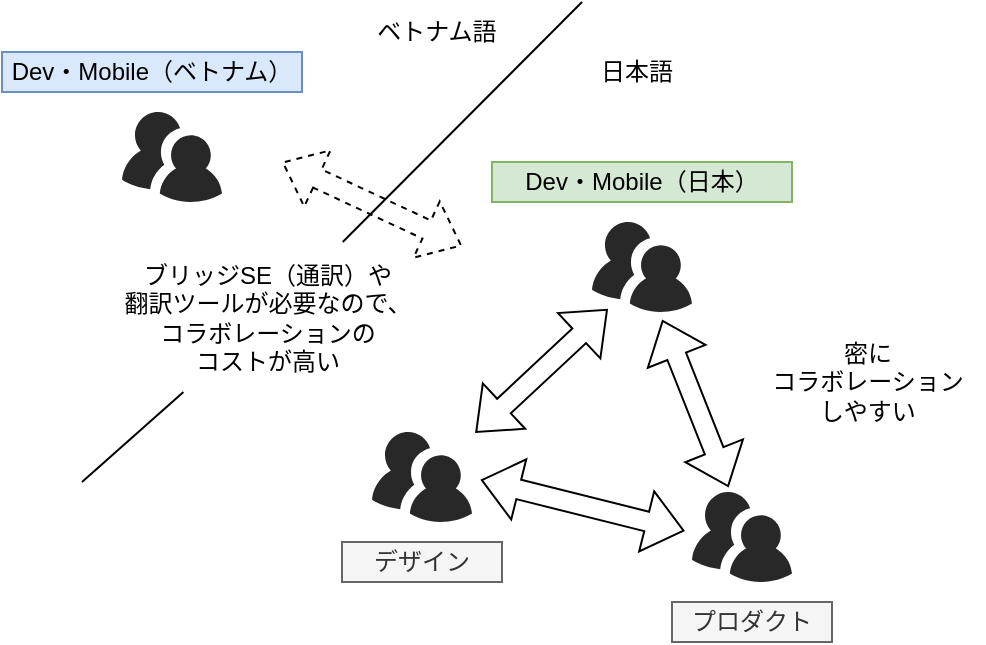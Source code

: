 <mxfile version="22.1.5" type="device">
  <diagram name="ページ1" id="fu776fGeynSo5gwmmyIW">
    <mxGraphModel dx="1129" dy="717" grid="1" gridSize="10" guides="1" tooltips="1" connect="1" arrows="1" fold="1" page="1" pageScale="1" pageWidth="827" pageHeight="1169" math="0" shadow="0">
      <root>
        <mxCell id="0" />
        <mxCell id="1" parent="0" />
        <mxCell id="cA42I65lkPS70WluOvvI-2" value="Dev・Mobile（日本）" style="rounded=0;whiteSpace=wrap;html=1;fillColor=#d5e8d4;strokeColor=#82b366;" vertex="1" parent="1">
          <mxGeometry x="255" y="90" width="150" height="20" as="geometry" />
        </mxCell>
        <mxCell id="cA42I65lkPS70WluOvvI-3" value="Dev・Mobile（ベトナム）" style="rounded=0;whiteSpace=wrap;html=1;fillColor=#dae8fc;strokeColor=#6c8ebf;" vertex="1" parent="1">
          <mxGeometry x="10" y="35" width="150" height="20" as="geometry" />
        </mxCell>
        <mxCell id="cA42I65lkPS70WluOvvI-7" value="" style="verticalLabelPosition=bottom;sketch=0;html=1;fillColor=#282828;strokeColor=none;verticalAlign=top;pointerEvents=1;align=center;shape=mxgraph.cisco_safe.people_places_things_icons.icon9;" vertex="1" parent="1">
          <mxGeometry x="70" y="65" width="50" height="45" as="geometry" />
        </mxCell>
        <mxCell id="cA42I65lkPS70WluOvvI-88" value="" style="verticalLabelPosition=bottom;sketch=0;html=1;fillColor=#282828;strokeColor=none;verticalAlign=top;pointerEvents=1;align=center;shape=mxgraph.cisco_safe.people_places_things_icons.icon9;" vertex="1" parent="1">
          <mxGeometry x="305" y="120" width="50" height="45" as="geometry" />
        </mxCell>
        <mxCell id="cA42I65lkPS70WluOvvI-89" value="" style="shape=flexArrow;endArrow=classic;startArrow=classic;html=1;rounded=0;entryX=0.157;entryY=0.968;entryDx=0;entryDy=0;entryPerimeter=0;exitX=1.035;exitY=0.008;exitDx=0;exitDy=0;exitPerimeter=0;" edge="1" parent="1" source="cA42I65lkPS70WluOvvI-93" target="cA42I65lkPS70WluOvvI-88">
          <mxGeometry width="100" height="100" relative="1" as="geometry">
            <mxPoint x="225" y="230" as="sourcePoint" />
            <mxPoint x="325" y="190" as="targetPoint" />
          </mxGeometry>
        </mxCell>
        <mxCell id="cA42I65lkPS70WluOvvI-90" value="プロダクト" style="rounded=0;whiteSpace=wrap;html=1;fillColor=#f5f5f5;strokeColor=#666666;fontColor=#333333;" vertex="1" parent="1">
          <mxGeometry x="345" y="310" width="80" height="20" as="geometry" />
        </mxCell>
        <mxCell id="cA42I65lkPS70WluOvvI-91" value="デザイン" style="rounded=0;whiteSpace=wrap;html=1;fillColor=#f5f5f5;strokeColor=#666666;fontColor=#333333;" vertex="1" parent="1">
          <mxGeometry x="180" y="280" width="80" height="20" as="geometry" />
        </mxCell>
        <mxCell id="cA42I65lkPS70WluOvvI-92" value="" style="verticalLabelPosition=bottom;sketch=0;html=1;fillColor=#282828;strokeColor=none;verticalAlign=top;pointerEvents=1;align=center;shape=mxgraph.cisco_safe.people_places_things_icons.icon9;" vertex="1" parent="1">
          <mxGeometry x="355" y="255" width="50" height="45" as="geometry" />
        </mxCell>
        <mxCell id="cA42I65lkPS70WluOvvI-93" value="" style="verticalLabelPosition=bottom;sketch=0;html=1;fillColor=#282828;strokeColor=none;verticalAlign=top;pointerEvents=1;align=center;shape=mxgraph.cisco_safe.people_places_things_icons.icon9;" vertex="1" parent="1">
          <mxGeometry x="195" y="225" width="50" height="45" as="geometry" />
        </mxCell>
        <mxCell id="cA42I65lkPS70WluOvvI-97" value="" style="endArrow=none;html=1;rounded=0;" edge="1" parent="1" source="cA42I65lkPS70WluOvvI-106">
          <mxGeometry width="50" height="50" relative="1" as="geometry">
            <mxPoint x="50" y="250" as="sourcePoint" />
            <mxPoint x="300" y="10" as="targetPoint" />
          </mxGeometry>
        </mxCell>
        <mxCell id="cA42I65lkPS70WluOvvI-99" value="ベトナム語" style="text;html=1;strokeColor=none;fillColor=none;align=center;verticalAlign=middle;whiteSpace=wrap;rounded=0;" vertex="1" parent="1">
          <mxGeometry x="190" y="10" width="75" height="30" as="geometry" />
        </mxCell>
        <mxCell id="cA42I65lkPS70WluOvvI-101" value="日本語" style="text;html=1;strokeColor=none;fillColor=none;align=center;verticalAlign=middle;whiteSpace=wrap;rounded=0;" vertex="1" parent="1">
          <mxGeometry x="290" y="30" width="75" height="30" as="geometry" />
        </mxCell>
        <mxCell id="cA42I65lkPS70WluOvvI-102" value="" style="shape=flexArrow;endArrow=classic;startArrow=classic;html=1;rounded=0;exitX=1.089;exitY=0.533;exitDx=0;exitDy=0;exitPerimeter=0;entryX=-0.075;entryY=0.432;entryDx=0;entryDy=0;entryPerimeter=0;" edge="1" parent="1" source="cA42I65lkPS70WluOvvI-93" target="cA42I65lkPS70WluOvvI-92">
          <mxGeometry width="100" height="100" relative="1" as="geometry">
            <mxPoint x="245" y="260" as="sourcePoint" />
            <mxPoint x="325" y="270" as="targetPoint" />
          </mxGeometry>
        </mxCell>
        <mxCell id="cA42I65lkPS70WluOvvI-103" value="" style="shape=flexArrow;endArrow=classic;startArrow=classic;html=1;rounded=0;entryX=0.703;entryY=1.089;entryDx=0;entryDy=0;entryPerimeter=0;exitX=0.365;exitY=-0.055;exitDx=0;exitDy=0;exitPerimeter=0;" edge="1" parent="1" source="cA42I65lkPS70WluOvvI-92" target="cA42I65lkPS70WluOvvI-88">
          <mxGeometry width="100" height="100" relative="1" as="geometry">
            <mxPoint x="303.5" y="239" as="sourcePoint" />
            <mxPoint x="391.5" y="175" as="targetPoint" />
          </mxGeometry>
        </mxCell>
        <mxCell id="cA42I65lkPS70WluOvvI-104" value="" style="shape=flexArrow;endArrow=classic;startArrow=classic;html=1;rounded=0;exitX=1.035;exitY=0.008;exitDx=0;exitDy=0;exitPerimeter=0;dashed=1;" edge="1" parent="1">
          <mxGeometry width="100" height="100" relative="1" as="geometry">
            <mxPoint x="150" y="90" as="sourcePoint" />
            <mxPoint x="240" y="132" as="targetPoint" />
          </mxGeometry>
        </mxCell>
        <mxCell id="cA42I65lkPS70WluOvvI-105" value="密に&lt;br&gt;コラボレーション&lt;br&gt;しやすい" style="text;html=1;strokeColor=none;fillColor=none;align=center;verticalAlign=middle;whiteSpace=wrap;rounded=0;" vertex="1" parent="1">
          <mxGeometry x="385" y="175" width="116" height="50" as="geometry" />
        </mxCell>
        <mxCell id="cA42I65lkPS70WluOvvI-107" value="" style="endArrow=none;html=1;rounded=0;" edge="1" parent="1" target="cA42I65lkPS70WluOvvI-106">
          <mxGeometry width="50" height="50" relative="1" as="geometry">
            <mxPoint x="50" y="250" as="sourcePoint" />
            <mxPoint x="300" y="10" as="targetPoint" />
          </mxGeometry>
        </mxCell>
        <mxCell id="cA42I65lkPS70WluOvvI-106" value="ブリッジSE（通訳）や&lt;br&gt;翻訳ツールが必要なので、&lt;br&gt;コラボレーションの&lt;br&gt;コストが高い" style="text;html=1;strokeColor=none;fillColor=none;align=center;verticalAlign=middle;whiteSpace=wrap;rounded=0;" vertex="1" parent="1">
          <mxGeometry x="70" y="130" width="146" height="75" as="geometry" />
        </mxCell>
      </root>
    </mxGraphModel>
  </diagram>
</mxfile>
